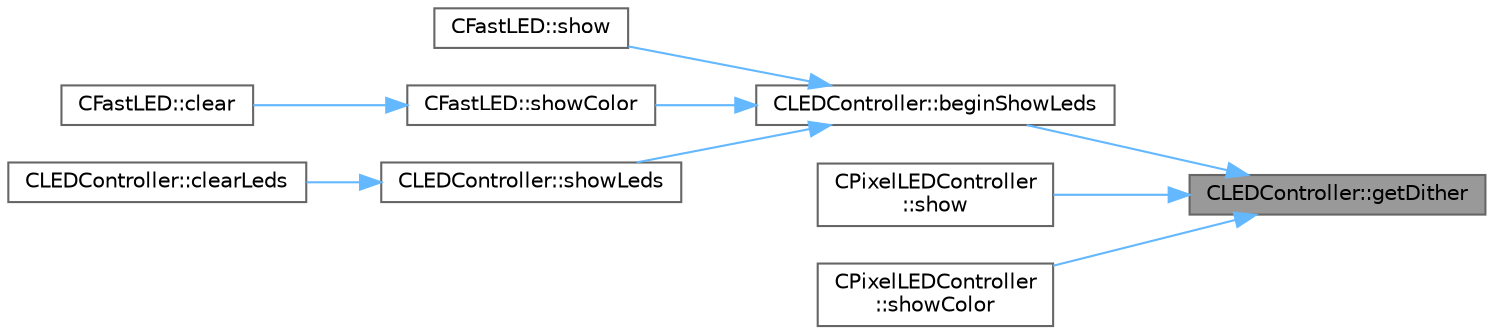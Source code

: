 digraph "CLEDController::getDither"
{
 // LATEX_PDF_SIZE
  bgcolor="transparent";
  edge [fontname=Helvetica,fontsize=10,labelfontname=Helvetica,labelfontsize=10];
  node [fontname=Helvetica,fontsize=10,shape=box,height=0.2,width=0.4];
  rankdir="RL";
  Node1 [id="Node000001",label="CLEDController::getDither",height=0.2,width=0.4,color="gray40", fillcolor="grey60", style="filled", fontcolor="black",tooltip="Get the dithering option currently set for this controller."];
  Node1 -> Node2 [id="edge1_Node000001_Node000002",dir="back",color="steelblue1",style="solid",tooltip=" "];
  Node2 [id="Node000002",label="CLEDController::beginShowLeds",height=0.2,width=0.4,color="grey40", fillcolor="white", style="filled",URL="$d6/d2c/class_c_l_e_d_controller_af9962ef739bdb3b590ee66f3780765d6.html#af9962ef739bdb3b590ee66f3780765d6",tooltip=" "];
  Node2 -> Node3 [id="edge2_Node000002_Node000003",dir="back",color="steelblue1",style="solid",tooltip=" "];
  Node3 [id="Node000003",label="CFastLED::show",height=0.2,width=0.4,color="grey40", fillcolor="white", style="filled",URL="$dd/dbb/class_c_fast_l_e_d_a83afdd1e2a21f33ac4f8d2610d6e331b.html#a83afdd1e2a21f33ac4f8d2610d6e331b",tooltip="Update all our controllers with the current led colors, using the passed in brightness."];
  Node2 -> Node4 [id="edge3_Node000002_Node000004",dir="back",color="steelblue1",style="solid",tooltip=" "];
  Node4 [id="Node000004",label="CFastLED::showColor",height=0.2,width=0.4,color="grey40", fillcolor="white", style="filled",URL="$dd/dbb/class_c_fast_l_e_d_a7315b060d295bad5fbd32e50eaaf02b0.html#a7315b060d295bad5fbd32e50eaaf02b0",tooltip="Set all leds on all controllers to the given color/scale."];
  Node4 -> Node5 [id="edge4_Node000004_Node000005",dir="back",color="steelblue1",style="solid",tooltip=" "];
  Node5 [id="Node000005",label="CFastLED::clear",height=0.2,width=0.4,color="grey40", fillcolor="white", style="filled",URL="$dd/dbb/class_c_fast_l_e_d_aeb7bd3e8f2dbced6284a2182191d5fcb.html#aeb7bd3e8f2dbced6284a2182191d5fcb",tooltip="Clear the leds, wiping the local array of data."];
  Node2 -> Node6 [id="edge5_Node000002_Node000006",dir="back",color="steelblue1",style="solid",tooltip=" "];
  Node6 [id="Node000006",label="CLEDController::showLeds",height=0.2,width=0.4,color="grey40", fillcolor="white", style="filled",URL="$d6/d2c/class_c_l_e_d_controller_a3b699c9cf0829d15fdc7ceb1d5166412.html#a3b699c9cf0829d15fdc7ceb1d5166412",tooltip=" "];
  Node6 -> Node7 [id="edge6_Node000006_Node000007",dir="back",color="steelblue1",style="solid",tooltip=" "];
  Node7 [id="Node000007",label="CLEDController::clearLeds",height=0.2,width=0.4,color="grey40", fillcolor="white", style="filled",URL="$d6/d2c/class_c_l_e_d_controller_a6cd8a28d7585fba96407c9678c00d588.html#a6cd8a28d7585fba96407c9678c00d588",tooltip="Clear out/zero out the given number of LEDs."];
  Node1 -> Node8 [id="edge7_Node000001_Node000008",dir="back",color="steelblue1",style="solid",tooltip=" "];
  Node8 [id="Node000008",label="CPixelLEDController\l::show",height=0.2,width=0.4,color="grey40", fillcolor="white", style="filled",URL="$d0/dc9/class_c_pixel_l_e_d_controller_a12a891e205028cffb6ce21857850416c.html#a12a891e205028cffb6ce21857850416c",tooltip="Write the passed in RGB data out to the LEDs managed by this controller."];
  Node1 -> Node9 [id="edge8_Node000001_Node000009",dir="back",color="steelblue1",style="solid",tooltip=" "];
  Node9 [id="Node000009",label="CPixelLEDController\l::showColor",height=0.2,width=0.4,color="grey40", fillcolor="white", style="filled",URL="$d0/dc9/class_c_pixel_l_e_d_controller_aa4c1675ad3be1055251ea482be2d7a15.html#aa4c1675ad3be1055251ea482be2d7a15",tooltip="Set all the LEDs on the controller to a given color."];
}
